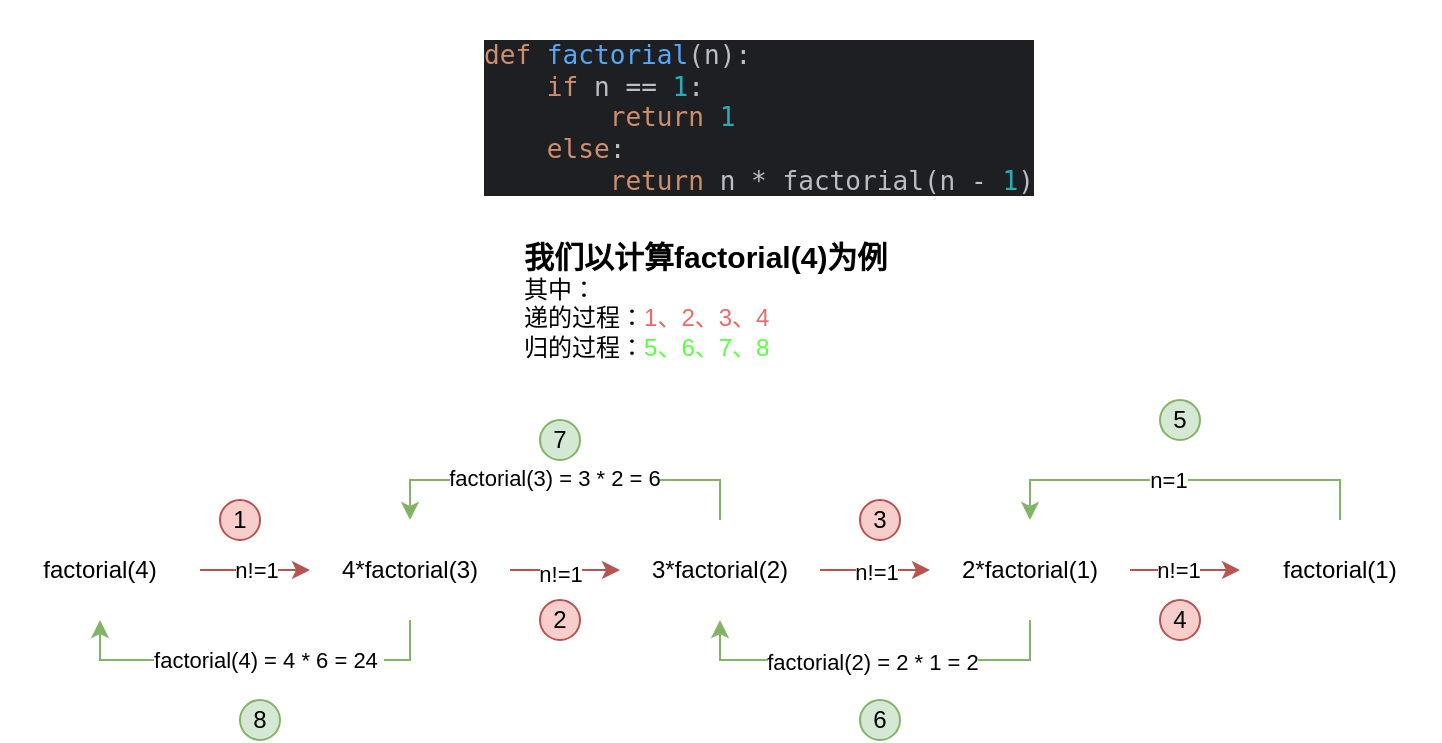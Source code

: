 <mxfile version="24.2.3" type="github">
  <diagram name="第 1 页" id="27t6XMyVxRSfscTJFfou">
    <mxGraphModel dx="1049" dy="1715" grid="1" gridSize="10" guides="1" tooltips="1" connect="1" arrows="1" fold="1" page="1" pageScale="1" pageWidth="827" pageHeight="1169" math="0" shadow="0">
      <root>
        <mxCell id="0" />
        <mxCell id="1" parent="0" />
        <mxCell id="tuawifqD_bdAcp9sHMCU-1" value="&lt;div style=&quot;background-color: rgb(30, 31, 34);&quot;&gt;&lt;pre style=&quot;font-family: &amp;quot;JetBrains Mono&amp;quot;, monospace; font-size: 9.8pt;&quot;&gt;&lt;span style=&quot;color: rgb(207, 142, 109);&quot;&gt;def &lt;/span&gt;&lt;span style=&quot;color: rgb(86, 168, 245);&quot;&gt;factorial&lt;/span&gt;&lt;font color=&quot;#bcbec4&quot;&gt;(n):&lt;br&gt;    &lt;/font&gt;&lt;span style=&quot;color: rgb(207, 142, 109);&quot;&gt;if &lt;/span&gt;&lt;font color=&quot;#bcbec4&quot;&gt;n == &lt;/font&gt;&lt;font color=&quot;#2aacb8&quot;&gt;1&lt;/font&gt;&lt;font color=&quot;#bcbec4&quot;&gt;:&lt;br&gt;        &lt;/font&gt;&lt;span style=&quot;color: rgb(207, 142, 109);&quot;&gt;return &lt;/span&gt;&lt;span style=&quot;color: rgb(42, 172, 184);&quot;&gt;1&lt;br&gt;&lt;/span&gt;&lt;span style=&quot;color: rgb(42, 172, 184);&quot;&gt;    &lt;/span&gt;&lt;span style=&quot;color: rgb(207, 142, 109);&quot;&gt;else&lt;/span&gt;&lt;font color=&quot;#bcbec4&quot;&gt;:&lt;br&gt;        &lt;/font&gt;&lt;span style=&quot;color: rgb(207, 142, 109);&quot;&gt;return &lt;/span&gt;&lt;font color=&quot;#bcbec4&quot;&gt;n * factorial(n - &lt;/font&gt;&lt;span style=&quot;color: rgb(42, 172, 184);&quot;&gt;1&lt;/span&gt;&lt;font color=&quot;#bcbec4&quot;&gt;)&lt;/font&gt;&lt;/pre&gt;&lt;/div&gt;" style="text;whiteSpace=wrap;html=1;" vertex="1" parent="1">
          <mxGeometry x="250" y="-20" width="260" height="130" as="geometry" />
        </mxCell>
        <mxCell id="tuawifqD_bdAcp9sHMCU-8" style="edgeStyle=orthogonalEdgeStyle;rounded=0;orthogonalLoop=1;jettySize=auto;html=1;exitX=1;exitY=0.5;exitDx=0;exitDy=0;fillColor=#f8cecc;strokeColor=#b85450;" edge="1" parent="1" source="tuawifqD_bdAcp9sHMCU-2" target="tuawifqD_bdAcp9sHMCU-4">
          <mxGeometry relative="1" as="geometry" />
        </mxCell>
        <mxCell id="tuawifqD_bdAcp9sHMCU-14" value="n!=1" style="edgeLabel;html=1;align=center;verticalAlign=middle;resizable=0;points=[];" vertex="1" connectable="0" parent="tuawifqD_bdAcp9sHMCU-8">
          <mxGeometry x="-0.002" relative="1" as="geometry">
            <mxPoint as="offset" />
          </mxGeometry>
        </mxCell>
        <mxCell id="tuawifqD_bdAcp9sHMCU-2" value="factorial(4)" style="text;html=1;align=center;verticalAlign=middle;whiteSpace=wrap;rounded=0;" vertex="1" parent="1">
          <mxGeometry x="10" y="240" width="100" height="50" as="geometry" />
        </mxCell>
        <mxCell id="tuawifqD_bdAcp9sHMCU-9" style="edgeStyle=orthogonalEdgeStyle;rounded=0;orthogonalLoop=1;jettySize=auto;html=1;exitX=1;exitY=0.5;exitDx=0;exitDy=0;fillColor=#f8cecc;strokeColor=#b85450;" edge="1" parent="1" source="tuawifqD_bdAcp9sHMCU-4" target="tuawifqD_bdAcp9sHMCU-5">
          <mxGeometry relative="1" as="geometry" />
        </mxCell>
        <mxCell id="tuawifqD_bdAcp9sHMCU-15" value="n!=1" style="edgeLabel;html=1;align=center;verticalAlign=middle;resizable=0;points=[];" vertex="1" connectable="0" parent="tuawifqD_bdAcp9sHMCU-9">
          <mxGeometry x="-0.093" y="-2" relative="1" as="geometry">
            <mxPoint as="offset" />
          </mxGeometry>
        </mxCell>
        <mxCell id="tuawifqD_bdAcp9sHMCU-27" style="edgeStyle=orthogonalEdgeStyle;rounded=0;orthogonalLoop=1;jettySize=auto;html=1;exitX=0.5;exitY=1;exitDx=0;exitDy=0;entryX=0.5;entryY=1;entryDx=0;entryDy=0;fillColor=#d5e8d4;strokeColor=#82b366;" edge="1" parent="1" source="tuawifqD_bdAcp9sHMCU-4" target="tuawifqD_bdAcp9sHMCU-2">
          <mxGeometry relative="1" as="geometry" />
        </mxCell>
        <mxCell id="tuawifqD_bdAcp9sHMCU-28" value="factorial(4) = 4 * 6 = 24&amp;nbsp;" style="edgeLabel;html=1;align=center;verticalAlign=middle;resizable=0;points=[];" vertex="1" connectable="0" parent="tuawifqD_bdAcp9sHMCU-27">
          <mxGeometry x="-0.068" relative="1" as="geometry">
            <mxPoint as="offset" />
          </mxGeometry>
        </mxCell>
        <mxCell id="tuawifqD_bdAcp9sHMCU-4" value="4*factorial(3)" style="text;html=1;align=center;verticalAlign=middle;whiteSpace=wrap;rounded=0;" vertex="1" parent="1">
          <mxGeometry x="165" y="240" width="100" height="50" as="geometry" />
        </mxCell>
        <mxCell id="tuawifqD_bdAcp9sHMCU-10" style="edgeStyle=orthogonalEdgeStyle;rounded=0;orthogonalLoop=1;jettySize=auto;html=1;exitX=1;exitY=0.5;exitDx=0;exitDy=0;fillColor=#f8cecc;strokeColor=#b85450;" edge="1" parent="1" source="tuawifqD_bdAcp9sHMCU-5" target="tuawifqD_bdAcp9sHMCU-6">
          <mxGeometry relative="1" as="geometry" />
        </mxCell>
        <mxCell id="tuawifqD_bdAcp9sHMCU-16" value="n!=1" style="edgeLabel;html=1;align=center;verticalAlign=middle;resizable=0;points=[];" vertex="1" connectable="0" parent="tuawifqD_bdAcp9sHMCU-10">
          <mxGeometry x="-0.002" y="-1" relative="1" as="geometry">
            <mxPoint as="offset" />
          </mxGeometry>
        </mxCell>
        <mxCell id="tuawifqD_bdAcp9sHMCU-25" style="edgeStyle=orthogonalEdgeStyle;rounded=0;orthogonalLoop=1;jettySize=auto;html=1;exitX=0.5;exitY=0;exitDx=0;exitDy=0;entryX=0.5;entryY=0;entryDx=0;entryDy=0;fillColor=#d5e8d4;strokeColor=#82b366;" edge="1" parent="1" source="tuawifqD_bdAcp9sHMCU-5" target="tuawifqD_bdAcp9sHMCU-4">
          <mxGeometry relative="1" as="geometry" />
        </mxCell>
        <mxCell id="tuawifqD_bdAcp9sHMCU-26" value="factorial(3) = 3 * 2 = 6" style="edgeLabel;html=1;align=center;verticalAlign=middle;resizable=0;points=[];" vertex="1" connectable="0" parent="tuawifqD_bdAcp9sHMCU-25">
          <mxGeometry x="0.146" y="-1" relative="1" as="geometry">
            <mxPoint x="8" as="offset" />
          </mxGeometry>
        </mxCell>
        <mxCell id="tuawifqD_bdAcp9sHMCU-5" value="3*factorial(2)" style="text;html=1;align=center;verticalAlign=middle;whiteSpace=wrap;rounded=0;" vertex="1" parent="1">
          <mxGeometry x="320" y="240" width="100" height="50" as="geometry" />
        </mxCell>
        <mxCell id="tuawifqD_bdAcp9sHMCU-11" style="edgeStyle=orthogonalEdgeStyle;rounded=0;orthogonalLoop=1;jettySize=auto;html=1;exitX=1;exitY=0.5;exitDx=0;exitDy=0;fillColor=#f8cecc;strokeColor=#b85450;" edge="1" parent="1" source="tuawifqD_bdAcp9sHMCU-6" target="tuawifqD_bdAcp9sHMCU-7">
          <mxGeometry relative="1" as="geometry" />
        </mxCell>
        <mxCell id="tuawifqD_bdAcp9sHMCU-17" value="n!=1" style="edgeLabel;html=1;align=center;verticalAlign=middle;resizable=0;points=[];" vertex="1" connectable="0" parent="tuawifqD_bdAcp9sHMCU-11">
          <mxGeometry x="-0.153" relative="1" as="geometry">
            <mxPoint as="offset" />
          </mxGeometry>
        </mxCell>
        <mxCell id="tuawifqD_bdAcp9sHMCU-22" style="edgeStyle=orthogonalEdgeStyle;rounded=0;orthogonalLoop=1;jettySize=auto;html=1;exitX=0.5;exitY=1;exitDx=0;exitDy=0;entryX=0.5;entryY=1;entryDx=0;entryDy=0;fillColor=#d5e8d4;strokeColor=#82b366;" edge="1" parent="1" source="tuawifqD_bdAcp9sHMCU-6" target="tuawifqD_bdAcp9sHMCU-5">
          <mxGeometry relative="1" as="geometry" />
        </mxCell>
        <mxCell id="tuawifqD_bdAcp9sHMCU-24" value="factorial(2) = 2 * 1 = 2" style="edgeLabel;html=1;align=center;verticalAlign=middle;resizable=0;points=[];" vertex="1" connectable="0" parent="tuawifqD_bdAcp9sHMCU-22">
          <mxGeometry x="0.018" y="1" relative="1" as="geometry">
            <mxPoint as="offset" />
          </mxGeometry>
        </mxCell>
        <mxCell id="tuawifqD_bdAcp9sHMCU-6" value="2*factorial(1)" style="text;html=1;align=center;verticalAlign=middle;whiteSpace=wrap;rounded=0;" vertex="1" parent="1">
          <mxGeometry x="475" y="240" width="100" height="50" as="geometry" />
        </mxCell>
        <mxCell id="tuawifqD_bdAcp9sHMCU-18" style="edgeStyle=orthogonalEdgeStyle;rounded=0;orthogonalLoop=1;jettySize=auto;html=1;exitX=0.5;exitY=0;exitDx=0;exitDy=0;entryX=0.5;entryY=0;entryDx=0;entryDy=0;fillColor=#d5e8d4;strokeColor=#82b366;" edge="1" parent="1" source="tuawifqD_bdAcp9sHMCU-7" target="tuawifqD_bdAcp9sHMCU-6">
          <mxGeometry relative="1" as="geometry" />
        </mxCell>
        <mxCell id="tuawifqD_bdAcp9sHMCU-21" value="n=1" style="edgeLabel;html=1;align=center;verticalAlign=middle;resizable=0;points=[];" vertex="1" connectable="0" parent="tuawifqD_bdAcp9sHMCU-18">
          <mxGeometry x="0.086" relative="1" as="geometry">
            <mxPoint as="offset" />
          </mxGeometry>
        </mxCell>
        <mxCell id="tuawifqD_bdAcp9sHMCU-7" value="factorial(1)" style="text;html=1;align=center;verticalAlign=middle;whiteSpace=wrap;rounded=0;" vertex="1" parent="1">
          <mxGeometry x="630" y="240" width="100" height="50" as="geometry" />
        </mxCell>
        <mxCell id="tuawifqD_bdAcp9sHMCU-29" value="1" style="ellipse;whiteSpace=wrap;html=1;fillColor=#f8cecc;strokeColor=#b85450;" vertex="1" parent="1">
          <mxGeometry x="120" y="230" width="20" height="20" as="geometry" />
        </mxCell>
        <mxCell id="tuawifqD_bdAcp9sHMCU-31" value="2" style="ellipse;whiteSpace=wrap;html=1;fillColor=#f8cecc;strokeColor=#b85450;" vertex="1" parent="1">
          <mxGeometry x="280" y="280" width="20" height="20" as="geometry" />
        </mxCell>
        <mxCell id="tuawifqD_bdAcp9sHMCU-32" value="3" style="ellipse;whiteSpace=wrap;html=1;fillColor=#f8cecc;strokeColor=#b85450;" vertex="1" parent="1">
          <mxGeometry x="440" y="230" width="20" height="20" as="geometry" />
        </mxCell>
        <mxCell id="tuawifqD_bdAcp9sHMCU-33" value="4" style="ellipse;whiteSpace=wrap;html=1;fillColor=#f8cecc;strokeColor=#b85450;" vertex="1" parent="1">
          <mxGeometry x="590" y="280" width="20" height="20" as="geometry" />
        </mxCell>
        <mxCell id="tuawifqD_bdAcp9sHMCU-34" value="5" style="ellipse;whiteSpace=wrap;html=1;fillColor=#d5e8d4;strokeColor=#82b366;" vertex="1" parent="1">
          <mxGeometry x="590" y="180" width="20" height="20" as="geometry" />
        </mxCell>
        <mxCell id="tuawifqD_bdAcp9sHMCU-35" value="6" style="ellipse;whiteSpace=wrap;html=1;fillColor=#d5e8d4;strokeColor=#82b366;" vertex="1" parent="1">
          <mxGeometry x="440" y="330" width="20" height="20" as="geometry" />
        </mxCell>
        <mxCell id="tuawifqD_bdAcp9sHMCU-36" value="7" style="ellipse;whiteSpace=wrap;html=1;fillColor=#d5e8d4;strokeColor=#82b366;" vertex="1" parent="1">
          <mxGeometry x="280" y="190" width="20" height="20" as="geometry" />
        </mxCell>
        <mxCell id="tuawifqD_bdAcp9sHMCU-37" value="8" style="ellipse;whiteSpace=wrap;html=1;fillColor=#d5e8d4;strokeColor=#82b366;" vertex="1" parent="1">
          <mxGeometry x="130" y="330" width="20" height="20" as="geometry" />
        </mxCell>
        <mxCell id="tuawifqD_bdAcp9sHMCU-38" value="&lt;div&gt;&lt;b&gt;&lt;font style=&quot;font-size: 15px;&quot;&gt;我们以计算factorial(4)为例&lt;/font&gt;&lt;/b&gt;&lt;/div&gt;其中：&lt;div&gt;递的过程：&lt;font color=&quot;#ea6b66&quot;&gt;1、2、3、4&lt;/font&gt;&lt;/div&gt;&lt;div&gt;归的过程：&lt;font color=&quot;#5bff42&quot;&gt;5、6、7、8&lt;/font&gt;&lt;/div&gt;" style="rounded=0;whiteSpace=wrap;html=1;align=left;strokeColor=none;fillColor=none;" vertex="1" parent="1">
          <mxGeometry x="270" y="100" width="230" height="60" as="geometry" />
        </mxCell>
      </root>
    </mxGraphModel>
  </diagram>
</mxfile>
